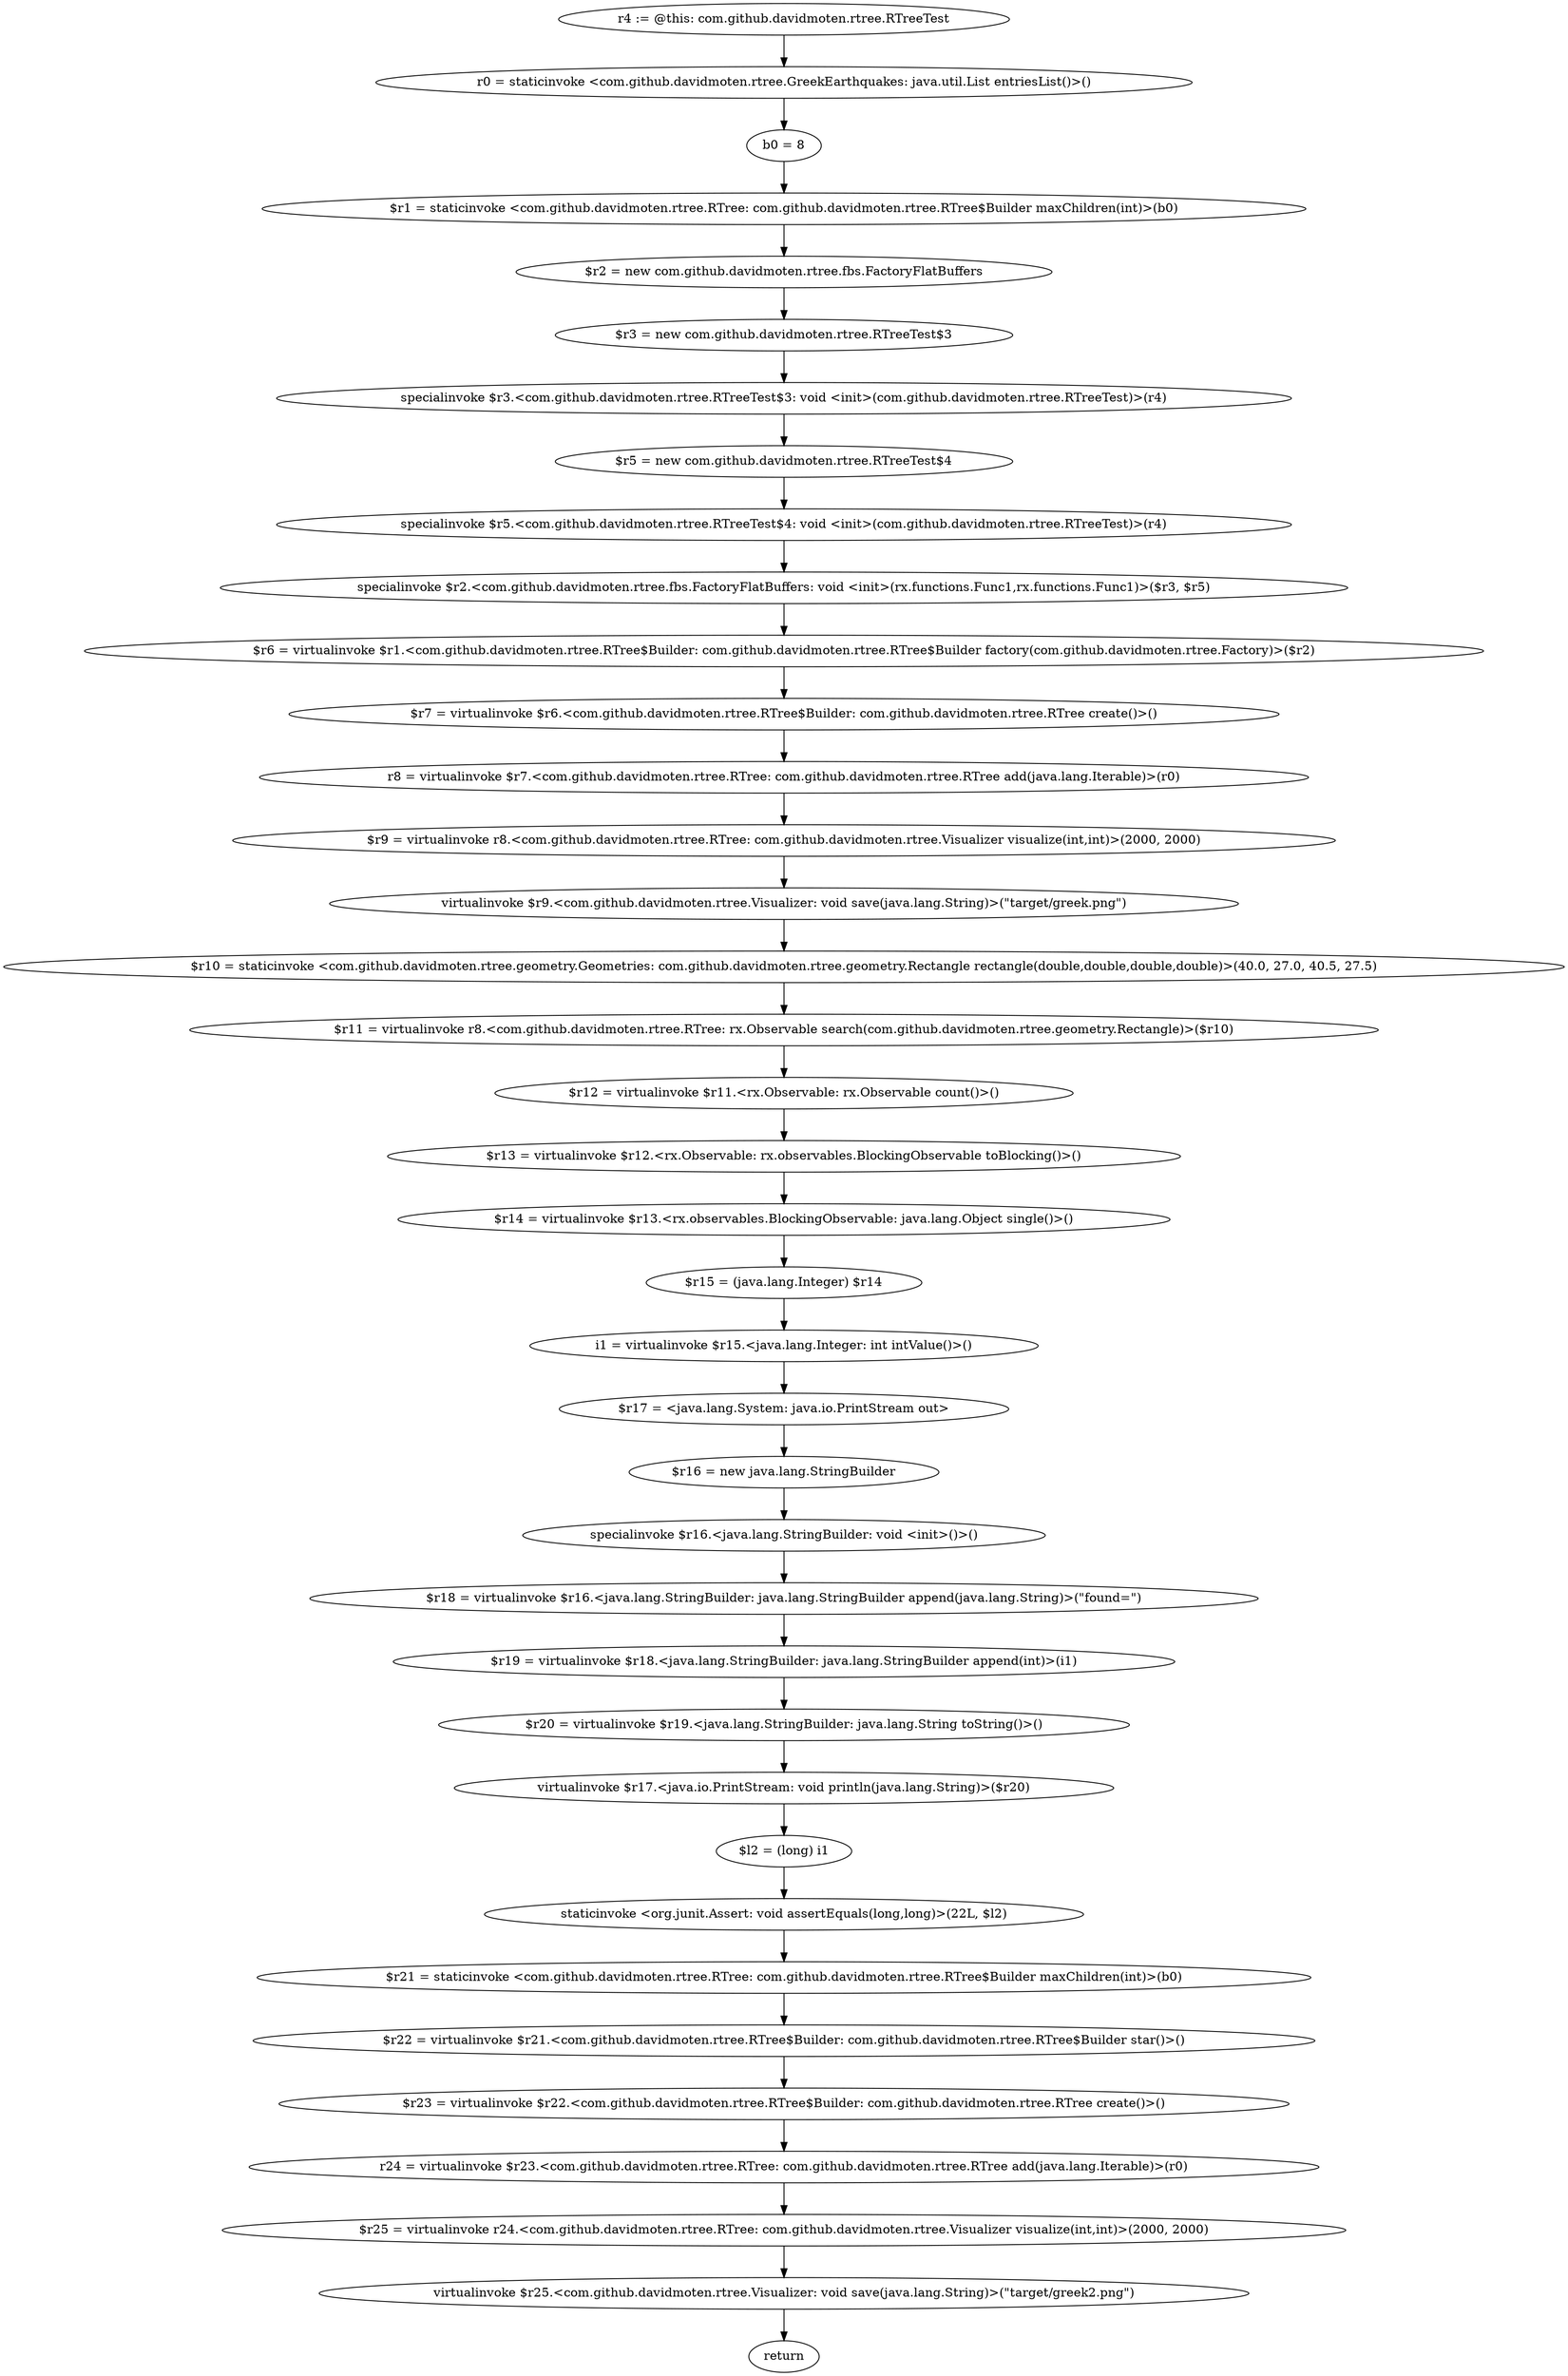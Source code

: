 digraph "unitGraph" {
    "r4 := @this: com.github.davidmoten.rtree.RTreeTest"
    "r0 = staticinvoke <com.github.davidmoten.rtree.GreekEarthquakes: java.util.List entriesList()>()"
    "b0 = 8"
    "$r1 = staticinvoke <com.github.davidmoten.rtree.RTree: com.github.davidmoten.rtree.RTree$Builder maxChildren(int)>(b0)"
    "$r2 = new com.github.davidmoten.rtree.fbs.FactoryFlatBuffers"
    "$r3 = new com.github.davidmoten.rtree.RTreeTest$3"
    "specialinvoke $r3.<com.github.davidmoten.rtree.RTreeTest$3: void <init>(com.github.davidmoten.rtree.RTreeTest)>(r4)"
    "$r5 = new com.github.davidmoten.rtree.RTreeTest$4"
    "specialinvoke $r5.<com.github.davidmoten.rtree.RTreeTest$4: void <init>(com.github.davidmoten.rtree.RTreeTest)>(r4)"
    "specialinvoke $r2.<com.github.davidmoten.rtree.fbs.FactoryFlatBuffers: void <init>(rx.functions.Func1,rx.functions.Func1)>($r3, $r5)"
    "$r6 = virtualinvoke $r1.<com.github.davidmoten.rtree.RTree$Builder: com.github.davidmoten.rtree.RTree$Builder factory(com.github.davidmoten.rtree.Factory)>($r2)"
    "$r7 = virtualinvoke $r6.<com.github.davidmoten.rtree.RTree$Builder: com.github.davidmoten.rtree.RTree create()>()"
    "r8 = virtualinvoke $r7.<com.github.davidmoten.rtree.RTree: com.github.davidmoten.rtree.RTree add(java.lang.Iterable)>(r0)"
    "$r9 = virtualinvoke r8.<com.github.davidmoten.rtree.RTree: com.github.davidmoten.rtree.Visualizer visualize(int,int)>(2000, 2000)"
    "virtualinvoke $r9.<com.github.davidmoten.rtree.Visualizer: void save(java.lang.String)>(\"target/greek.png\")"
    "$r10 = staticinvoke <com.github.davidmoten.rtree.geometry.Geometries: com.github.davidmoten.rtree.geometry.Rectangle rectangle(double,double,double,double)>(40.0, 27.0, 40.5, 27.5)"
    "$r11 = virtualinvoke r8.<com.github.davidmoten.rtree.RTree: rx.Observable search(com.github.davidmoten.rtree.geometry.Rectangle)>($r10)"
    "$r12 = virtualinvoke $r11.<rx.Observable: rx.Observable count()>()"
    "$r13 = virtualinvoke $r12.<rx.Observable: rx.observables.BlockingObservable toBlocking()>()"
    "$r14 = virtualinvoke $r13.<rx.observables.BlockingObservable: java.lang.Object single()>()"
    "$r15 = (java.lang.Integer) $r14"
    "i1 = virtualinvoke $r15.<java.lang.Integer: int intValue()>()"
    "$r17 = <java.lang.System: java.io.PrintStream out>"
    "$r16 = new java.lang.StringBuilder"
    "specialinvoke $r16.<java.lang.StringBuilder: void <init>()>()"
    "$r18 = virtualinvoke $r16.<java.lang.StringBuilder: java.lang.StringBuilder append(java.lang.String)>(\"found=\")"
    "$r19 = virtualinvoke $r18.<java.lang.StringBuilder: java.lang.StringBuilder append(int)>(i1)"
    "$r20 = virtualinvoke $r19.<java.lang.StringBuilder: java.lang.String toString()>()"
    "virtualinvoke $r17.<java.io.PrintStream: void println(java.lang.String)>($r20)"
    "$l2 = (long) i1"
    "staticinvoke <org.junit.Assert: void assertEquals(long,long)>(22L, $l2)"
    "$r21 = staticinvoke <com.github.davidmoten.rtree.RTree: com.github.davidmoten.rtree.RTree$Builder maxChildren(int)>(b0)"
    "$r22 = virtualinvoke $r21.<com.github.davidmoten.rtree.RTree$Builder: com.github.davidmoten.rtree.RTree$Builder star()>()"
    "$r23 = virtualinvoke $r22.<com.github.davidmoten.rtree.RTree$Builder: com.github.davidmoten.rtree.RTree create()>()"
    "r24 = virtualinvoke $r23.<com.github.davidmoten.rtree.RTree: com.github.davidmoten.rtree.RTree add(java.lang.Iterable)>(r0)"
    "$r25 = virtualinvoke r24.<com.github.davidmoten.rtree.RTree: com.github.davidmoten.rtree.Visualizer visualize(int,int)>(2000, 2000)"
    "virtualinvoke $r25.<com.github.davidmoten.rtree.Visualizer: void save(java.lang.String)>(\"target/greek2.png\")"
    "return"
    "r4 := @this: com.github.davidmoten.rtree.RTreeTest"->"r0 = staticinvoke <com.github.davidmoten.rtree.GreekEarthquakes: java.util.List entriesList()>()";
    "r0 = staticinvoke <com.github.davidmoten.rtree.GreekEarthquakes: java.util.List entriesList()>()"->"b0 = 8";
    "b0 = 8"->"$r1 = staticinvoke <com.github.davidmoten.rtree.RTree: com.github.davidmoten.rtree.RTree$Builder maxChildren(int)>(b0)";
    "$r1 = staticinvoke <com.github.davidmoten.rtree.RTree: com.github.davidmoten.rtree.RTree$Builder maxChildren(int)>(b0)"->"$r2 = new com.github.davidmoten.rtree.fbs.FactoryFlatBuffers";
    "$r2 = new com.github.davidmoten.rtree.fbs.FactoryFlatBuffers"->"$r3 = new com.github.davidmoten.rtree.RTreeTest$3";
    "$r3 = new com.github.davidmoten.rtree.RTreeTest$3"->"specialinvoke $r3.<com.github.davidmoten.rtree.RTreeTest$3: void <init>(com.github.davidmoten.rtree.RTreeTest)>(r4)";
    "specialinvoke $r3.<com.github.davidmoten.rtree.RTreeTest$3: void <init>(com.github.davidmoten.rtree.RTreeTest)>(r4)"->"$r5 = new com.github.davidmoten.rtree.RTreeTest$4";
    "$r5 = new com.github.davidmoten.rtree.RTreeTest$4"->"specialinvoke $r5.<com.github.davidmoten.rtree.RTreeTest$4: void <init>(com.github.davidmoten.rtree.RTreeTest)>(r4)";
    "specialinvoke $r5.<com.github.davidmoten.rtree.RTreeTest$4: void <init>(com.github.davidmoten.rtree.RTreeTest)>(r4)"->"specialinvoke $r2.<com.github.davidmoten.rtree.fbs.FactoryFlatBuffers: void <init>(rx.functions.Func1,rx.functions.Func1)>($r3, $r5)";
    "specialinvoke $r2.<com.github.davidmoten.rtree.fbs.FactoryFlatBuffers: void <init>(rx.functions.Func1,rx.functions.Func1)>($r3, $r5)"->"$r6 = virtualinvoke $r1.<com.github.davidmoten.rtree.RTree$Builder: com.github.davidmoten.rtree.RTree$Builder factory(com.github.davidmoten.rtree.Factory)>($r2)";
    "$r6 = virtualinvoke $r1.<com.github.davidmoten.rtree.RTree$Builder: com.github.davidmoten.rtree.RTree$Builder factory(com.github.davidmoten.rtree.Factory)>($r2)"->"$r7 = virtualinvoke $r6.<com.github.davidmoten.rtree.RTree$Builder: com.github.davidmoten.rtree.RTree create()>()";
    "$r7 = virtualinvoke $r6.<com.github.davidmoten.rtree.RTree$Builder: com.github.davidmoten.rtree.RTree create()>()"->"r8 = virtualinvoke $r7.<com.github.davidmoten.rtree.RTree: com.github.davidmoten.rtree.RTree add(java.lang.Iterable)>(r0)";
    "r8 = virtualinvoke $r7.<com.github.davidmoten.rtree.RTree: com.github.davidmoten.rtree.RTree add(java.lang.Iterable)>(r0)"->"$r9 = virtualinvoke r8.<com.github.davidmoten.rtree.RTree: com.github.davidmoten.rtree.Visualizer visualize(int,int)>(2000, 2000)";
    "$r9 = virtualinvoke r8.<com.github.davidmoten.rtree.RTree: com.github.davidmoten.rtree.Visualizer visualize(int,int)>(2000, 2000)"->"virtualinvoke $r9.<com.github.davidmoten.rtree.Visualizer: void save(java.lang.String)>(\"target/greek.png\")";
    "virtualinvoke $r9.<com.github.davidmoten.rtree.Visualizer: void save(java.lang.String)>(\"target/greek.png\")"->"$r10 = staticinvoke <com.github.davidmoten.rtree.geometry.Geometries: com.github.davidmoten.rtree.geometry.Rectangle rectangle(double,double,double,double)>(40.0, 27.0, 40.5, 27.5)";
    "$r10 = staticinvoke <com.github.davidmoten.rtree.geometry.Geometries: com.github.davidmoten.rtree.geometry.Rectangle rectangle(double,double,double,double)>(40.0, 27.0, 40.5, 27.5)"->"$r11 = virtualinvoke r8.<com.github.davidmoten.rtree.RTree: rx.Observable search(com.github.davidmoten.rtree.geometry.Rectangle)>($r10)";
    "$r11 = virtualinvoke r8.<com.github.davidmoten.rtree.RTree: rx.Observable search(com.github.davidmoten.rtree.geometry.Rectangle)>($r10)"->"$r12 = virtualinvoke $r11.<rx.Observable: rx.Observable count()>()";
    "$r12 = virtualinvoke $r11.<rx.Observable: rx.Observable count()>()"->"$r13 = virtualinvoke $r12.<rx.Observable: rx.observables.BlockingObservable toBlocking()>()";
    "$r13 = virtualinvoke $r12.<rx.Observable: rx.observables.BlockingObservable toBlocking()>()"->"$r14 = virtualinvoke $r13.<rx.observables.BlockingObservable: java.lang.Object single()>()";
    "$r14 = virtualinvoke $r13.<rx.observables.BlockingObservable: java.lang.Object single()>()"->"$r15 = (java.lang.Integer) $r14";
    "$r15 = (java.lang.Integer) $r14"->"i1 = virtualinvoke $r15.<java.lang.Integer: int intValue()>()";
    "i1 = virtualinvoke $r15.<java.lang.Integer: int intValue()>()"->"$r17 = <java.lang.System: java.io.PrintStream out>";
    "$r17 = <java.lang.System: java.io.PrintStream out>"->"$r16 = new java.lang.StringBuilder";
    "$r16 = new java.lang.StringBuilder"->"specialinvoke $r16.<java.lang.StringBuilder: void <init>()>()";
    "specialinvoke $r16.<java.lang.StringBuilder: void <init>()>()"->"$r18 = virtualinvoke $r16.<java.lang.StringBuilder: java.lang.StringBuilder append(java.lang.String)>(\"found=\")";
    "$r18 = virtualinvoke $r16.<java.lang.StringBuilder: java.lang.StringBuilder append(java.lang.String)>(\"found=\")"->"$r19 = virtualinvoke $r18.<java.lang.StringBuilder: java.lang.StringBuilder append(int)>(i1)";
    "$r19 = virtualinvoke $r18.<java.lang.StringBuilder: java.lang.StringBuilder append(int)>(i1)"->"$r20 = virtualinvoke $r19.<java.lang.StringBuilder: java.lang.String toString()>()";
    "$r20 = virtualinvoke $r19.<java.lang.StringBuilder: java.lang.String toString()>()"->"virtualinvoke $r17.<java.io.PrintStream: void println(java.lang.String)>($r20)";
    "virtualinvoke $r17.<java.io.PrintStream: void println(java.lang.String)>($r20)"->"$l2 = (long) i1";
    "$l2 = (long) i1"->"staticinvoke <org.junit.Assert: void assertEquals(long,long)>(22L, $l2)";
    "staticinvoke <org.junit.Assert: void assertEquals(long,long)>(22L, $l2)"->"$r21 = staticinvoke <com.github.davidmoten.rtree.RTree: com.github.davidmoten.rtree.RTree$Builder maxChildren(int)>(b0)";
    "$r21 = staticinvoke <com.github.davidmoten.rtree.RTree: com.github.davidmoten.rtree.RTree$Builder maxChildren(int)>(b0)"->"$r22 = virtualinvoke $r21.<com.github.davidmoten.rtree.RTree$Builder: com.github.davidmoten.rtree.RTree$Builder star()>()";
    "$r22 = virtualinvoke $r21.<com.github.davidmoten.rtree.RTree$Builder: com.github.davidmoten.rtree.RTree$Builder star()>()"->"$r23 = virtualinvoke $r22.<com.github.davidmoten.rtree.RTree$Builder: com.github.davidmoten.rtree.RTree create()>()";
    "$r23 = virtualinvoke $r22.<com.github.davidmoten.rtree.RTree$Builder: com.github.davidmoten.rtree.RTree create()>()"->"r24 = virtualinvoke $r23.<com.github.davidmoten.rtree.RTree: com.github.davidmoten.rtree.RTree add(java.lang.Iterable)>(r0)";
    "r24 = virtualinvoke $r23.<com.github.davidmoten.rtree.RTree: com.github.davidmoten.rtree.RTree add(java.lang.Iterable)>(r0)"->"$r25 = virtualinvoke r24.<com.github.davidmoten.rtree.RTree: com.github.davidmoten.rtree.Visualizer visualize(int,int)>(2000, 2000)";
    "$r25 = virtualinvoke r24.<com.github.davidmoten.rtree.RTree: com.github.davidmoten.rtree.Visualizer visualize(int,int)>(2000, 2000)"->"virtualinvoke $r25.<com.github.davidmoten.rtree.Visualizer: void save(java.lang.String)>(\"target/greek2.png\")";
    "virtualinvoke $r25.<com.github.davidmoten.rtree.Visualizer: void save(java.lang.String)>(\"target/greek2.png\")"->"return";
}
